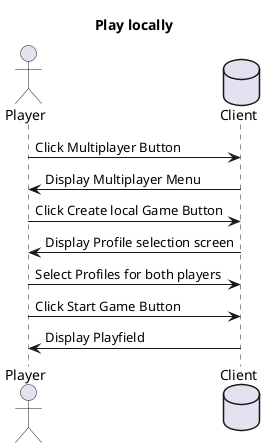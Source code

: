 @startuml
title Play locally

actor Player as p
database Client

p->Client: Click Multiplayer Button
Client->p: Display Multiplayer Menu
p->Client: Click Create local Game Button
Client->p: Display Profile selection screen
p->Client: Select Profiles for both players
p->Client: Click Start Game Button
Client->p: Display Playfield

@enduml
